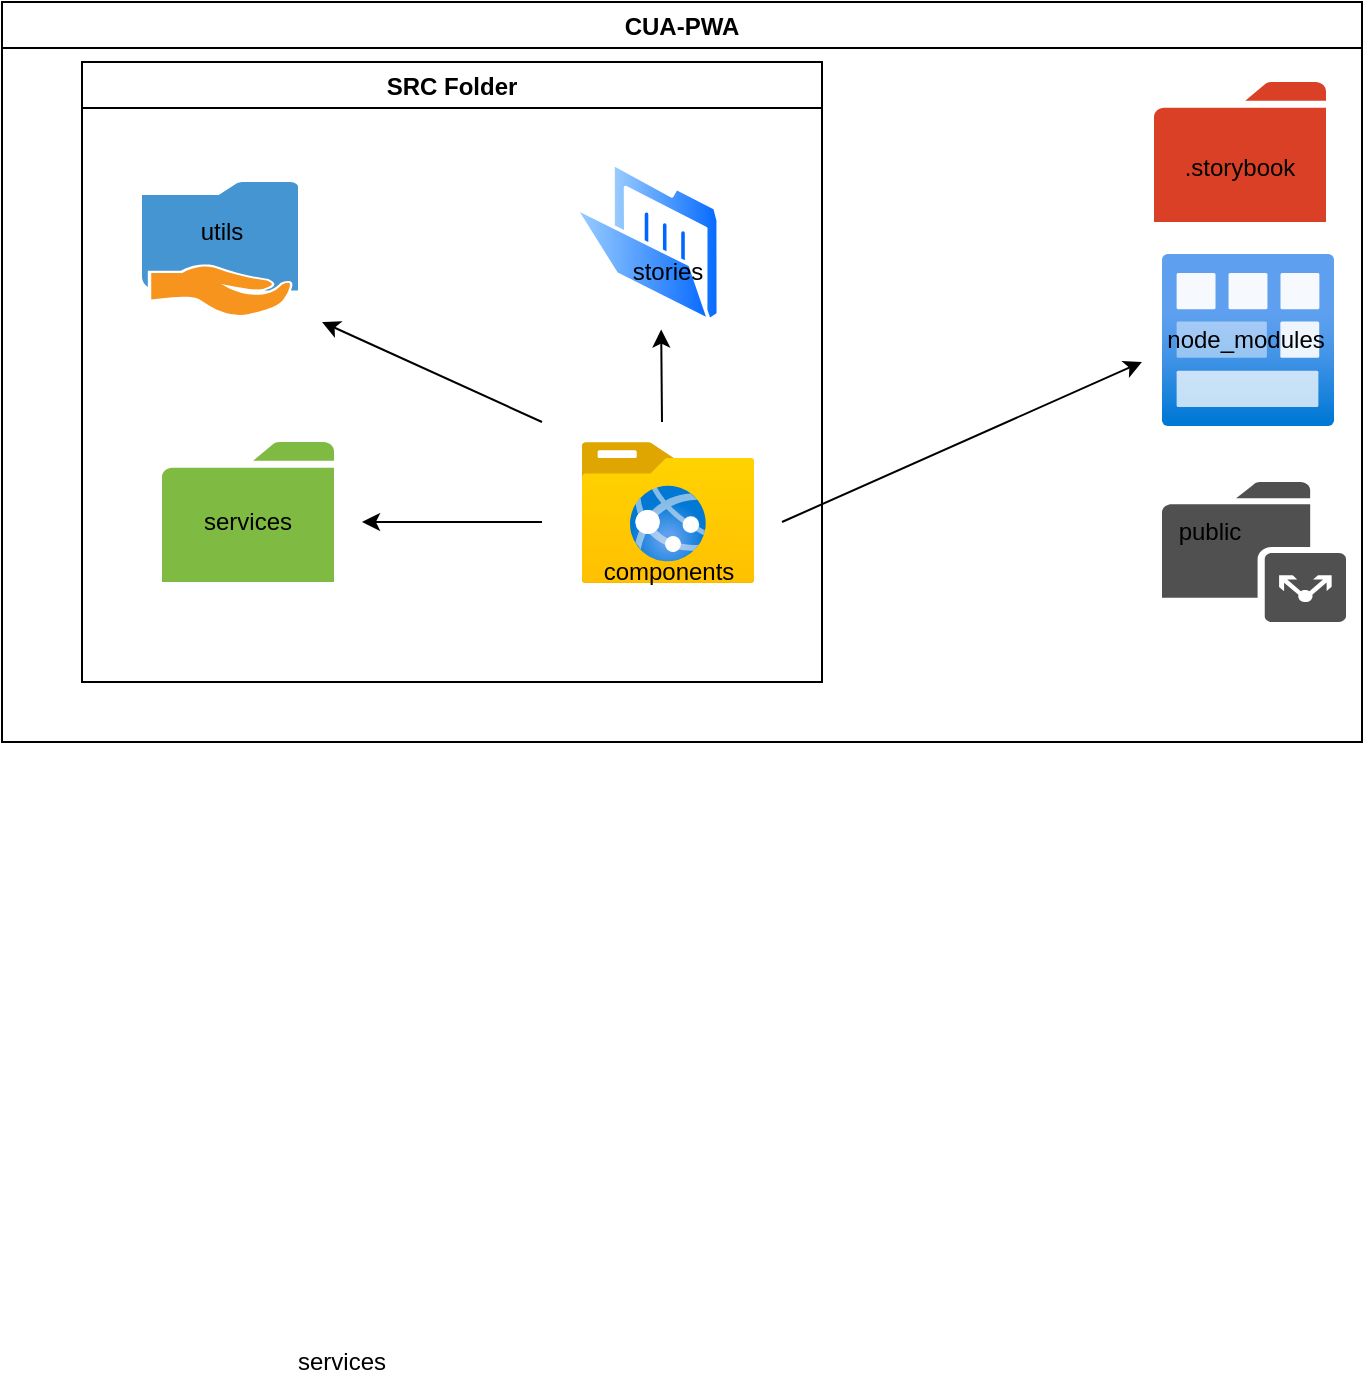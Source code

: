 <mxfile version="15.0.3" type="github">
  <diagram id="DyeA0R5ESNiD44GaK_AN" name="Page-1">
    <mxGraphModel dx="1038" dy="579" grid="1" gridSize="10" guides="1" tooltips="1" connect="1" arrows="1" fold="1" page="1" pageScale="1" pageWidth="827" pageHeight="1169" math="0" shadow="0">
      <root>
        <mxCell id="0" />
        <mxCell id="1" parent="0" />
        <mxCell id="xJInYHNCrXJ5tW3enrJM-37" value="CUA-PWA" style="swimlane;" vertex="1" parent="1">
          <mxGeometry x="30" y="120" width="680" height="370" as="geometry" />
        </mxCell>
        <mxCell id="xJInYHNCrXJ5tW3enrJM-45" value="" style="pointerEvents=1;shadow=0;dashed=0;html=1;strokeColor=none;fillColor=#505050;labelPosition=center;verticalLabelPosition=bottom;verticalAlign=top;outlineConnect=0;align=center;shape=mxgraph.office.concepts.folder_public;" vertex="1" parent="xJInYHNCrXJ5tW3enrJM-37">
          <mxGeometry x="580" y="240" width="92" height="70" as="geometry" />
        </mxCell>
        <mxCell id="xJInYHNCrXJ5tW3enrJM-46" value="" style="aspect=fixed;html=1;points=[];align=center;image;fontSize=12;image=img/lib/azure2/general/Module.svg;" vertex="1" parent="xJInYHNCrXJ5tW3enrJM-37">
          <mxGeometry x="580" y="126" width="86" height="86" as="geometry" />
        </mxCell>
        <mxCell id="xJInYHNCrXJ5tW3enrJM-48" value="node_modules&lt;br&gt;" style="text;html=1;strokeColor=none;fillColor=none;align=center;verticalAlign=middle;whiteSpace=wrap;rounded=0;" vertex="1" parent="xJInYHNCrXJ5tW3enrJM-37">
          <mxGeometry x="602" y="159" width="40" height="20" as="geometry" />
        </mxCell>
        <mxCell id="xJInYHNCrXJ5tW3enrJM-49" value="public&lt;br&gt;" style="text;html=1;strokeColor=none;fillColor=none;align=center;verticalAlign=middle;whiteSpace=wrap;rounded=0;" vertex="1" parent="xJInYHNCrXJ5tW3enrJM-37">
          <mxGeometry x="584" y="255" width="40" height="20" as="geometry" />
        </mxCell>
        <mxCell id="xJInYHNCrXJ5tW3enrJM-53" value="SRC Folder" style="swimlane;" vertex="1" parent="xJInYHNCrXJ5tW3enrJM-37">
          <mxGeometry x="40" y="30" width="370" height="310" as="geometry" />
        </mxCell>
        <mxCell id="xJInYHNCrXJ5tW3enrJM-54" value="" style="aspect=fixed;html=1;points=[];align=center;image;fontSize=12;image=img/lib/azure2/general/Folder_Website.svg;" vertex="1" parent="xJInYHNCrXJ5tW3enrJM-53">
          <mxGeometry x="250" y="190" width="86" height="70.82" as="geometry" />
        </mxCell>
        <mxCell id="xJInYHNCrXJ5tW3enrJM-55" value="" style="aspect=fixed;perimeter=ellipsePerimeter;html=1;align=center;shadow=0;dashed=0;spacingTop=3;image;image=img/lib/active_directory/folder_open.svg;" vertex="1" parent="xJInYHNCrXJ5tW3enrJM-53">
          <mxGeometry x="245.5" y="50" width="73.6" height="80" as="geometry" />
        </mxCell>
        <mxCell id="xJInYHNCrXJ5tW3enrJM-56" value="" style="pointerEvents=1;shadow=0;dashed=0;html=1;strokeColor=none;labelPosition=center;verticalLabelPosition=bottom;verticalAlign=top;outlineConnect=0;align=center;shape=mxgraph.office.concepts.folder;fillColor=#7FBA42;" vertex="1" parent="xJInYHNCrXJ5tW3enrJM-53">
          <mxGeometry x="40" y="190" width="86" height="70" as="geometry" />
        </mxCell>
        <mxCell id="xJInYHNCrXJ5tW3enrJM-61" value="stories&lt;br&gt;" style="text;html=1;strokeColor=none;fillColor=none;align=center;verticalAlign=middle;whiteSpace=wrap;rounded=0;" vertex="1" parent="xJInYHNCrXJ5tW3enrJM-53">
          <mxGeometry x="270.25" y="95" width="45.5" height="20" as="geometry" />
        </mxCell>
        <mxCell id="xJInYHNCrXJ5tW3enrJM-68" value="components" style="text;html=1;strokeColor=none;fillColor=none;align=center;verticalAlign=middle;whiteSpace=wrap;rounded=0;" vertex="1" parent="xJInYHNCrXJ5tW3enrJM-53">
          <mxGeometry x="257.5" y="240" width="71" height="30" as="geometry" />
        </mxCell>
        <mxCell id="xJInYHNCrXJ5tW3enrJM-69" value="services" style="text;html=1;strokeColor=none;fillColor=none;align=center;verticalAlign=middle;whiteSpace=wrap;rounded=0;" vertex="1" parent="xJInYHNCrXJ5tW3enrJM-53">
          <mxGeometry x="63" y="220" width="40" height="20" as="geometry" />
        </mxCell>
        <mxCell id="xJInYHNCrXJ5tW3enrJM-63" value="" style="pointerEvents=1;shadow=0;dashed=0;html=1;strokeColor=none;labelPosition=center;verticalLabelPosition=bottom;verticalAlign=top;outlineConnect=0;align=center;shape=mxgraph.office.concepts.folder;fillColor=#DA4026;" vertex="1" parent="xJInYHNCrXJ5tW3enrJM-37">
          <mxGeometry x="576" y="40" width="86" height="70" as="geometry" />
        </mxCell>
        <mxCell id="xJInYHNCrXJ5tW3enrJM-64" value=".storybook" style="text;html=1;strokeColor=none;fillColor=none;align=center;verticalAlign=middle;whiteSpace=wrap;rounded=0;" vertex="1" parent="xJInYHNCrXJ5tW3enrJM-37">
          <mxGeometry x="576" y="70" width="86" height="25" as="geometry" />
        </mxCell>
        <mxCell id="xJInYHNCrXJ5tW3enrJM-57" value="services" style="text;html=1;strokeColor=none;fillColor=none;align=center;verticalAlign=middle;whiteSpace=wrap;rounded=0;" vertex="1" parent="1">
          <mxGeometry x="180" y="790" width="40" height="20" as="geometry" />
        </mxCell>
        <mxCell id="xJInYHNCrXJ5tW3enrJM-66" value="" style="shadow=0;dashed=0;html=1;strokeColor=none;fillColor=#4495D1;labelPosition=center;verticalLabelPosition=bottom;verticalAlign=top;align=center;outlineConnect=0;shape=mxgraph.veeam.shared_folder;" vertex="1" parent="1">
          <mxGeometry x="100" y="210" width="78" height="67" as="geometry" />
        </mxCell>
        <mxCell id="xJInYHNCrXJ5tW3enrJM-67" value="utils" style="text;html=1;strokeColor=none;fillColor=none;align=center;verticalAlign=middle;whiteSpace=wrap;rounded=0;" vertex="1" parent="1">
          <mxGeometry x="120" y="225" width="40" height="20" as="geometry" />
        </mxCell>
        <mxCell id="xJInYHNCrXJ5tW3enrJM-70" value="" style="endArrow=classic;html=1;" edge="1" parent="1">
          <mxGeometry width="50" height="50" relative="1" as="geometry">
            <mxPoint x="420" y="380" as="sourcePoint" />
            <mxPoint x="600" y="300" as="targetPoint" />
          </mxGeometry>
        </mxCell>
        <mxCell id="xJInYHNCrXJ5tW3enrJM-71" value="" style="endArrow=classic;html=1;" edge="1" parent="1">
          <mxGeometry width="50" height="50" relative="1" as="geometry">
            <mxPoint x="300" y="380" as="sourcePoint" />
            <mxPoint x="210" y="380" as="targetPoint" />
          </mxGeometry>
        </mxCell>
        <mxCell id="xJInYHNCrXJ5tW3enrJM-72" value="" style="endArrow=classic;html=1;entryX=0.599;entryY=1.047;entryDx=0;entryDy=0;entryPerimeter=0;" edge="1" parent="1" target="xJInYHNCrXJ5tW3enrJM-55">
          <mxGeometry width="50" height="50" relative="1" as="geometry">
            <mxPoint x="360" y="330" as="sourcePoint" />
            <mxPoint x="440" y="310" as="targetPoint" />
          </mxGeometry>
        </mxCell>
        <mxCell id="xJInYHNCrXJ5tW3enrJM-73" value="" style="endArrow=classic;html=1;" edge="1" parent="1">
          <mxGeometry width="50" height="50" relative="1" as="geometry">
            <mxPoint x="300" y="330" as="sourcePoint" />
            <mxPoint x="190" y="280" as="targetPoint" />
          </mxGeometry>
        </mxCell>
      </root>
    </mxGraphModel>
  </diagram>
</mxfile>
